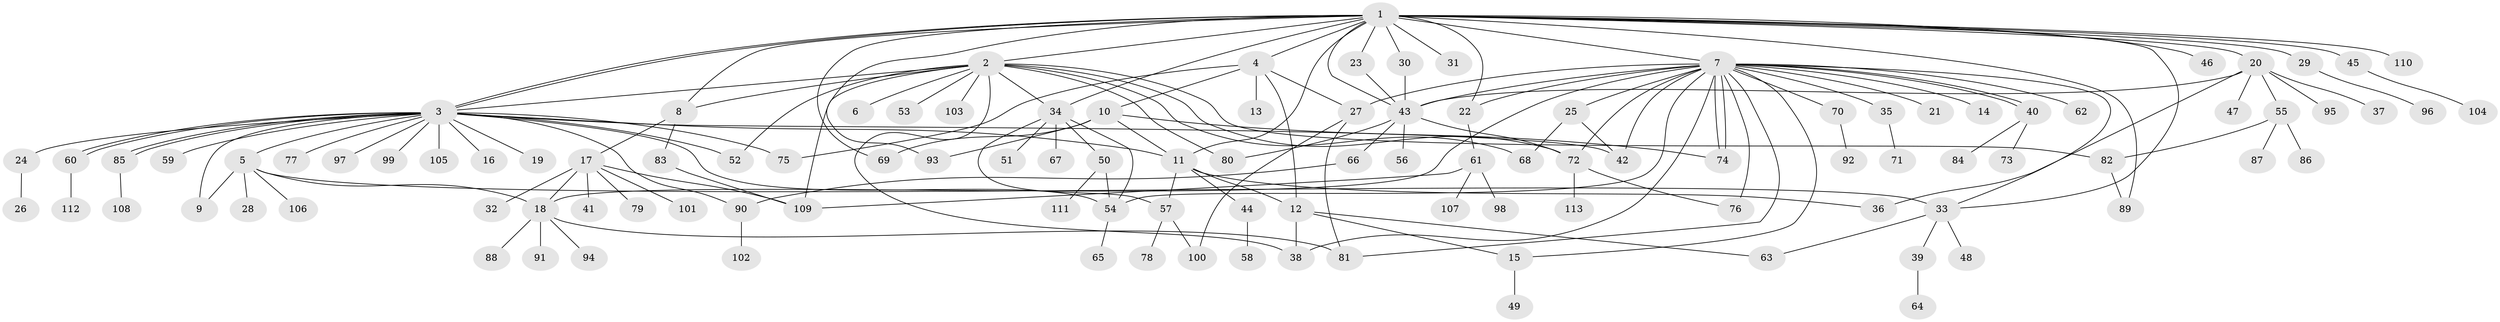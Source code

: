 // Generated by graph-tools (version 1.1) at 2025/47/03/09/25 04:47:58]
// undirected, 113 vertices, 164 edges
graph export_dot {
graph [start="1"]
  node [color=gray90,style=filled];
  1;
  2;
  3;
  4;
  5;
  6;
  7;
  8;
  9;
  10;
  11;
  12;
  13;
  14;
  15;
  16;
  17;
  18;
  19;
  20;
  21;
  22;
  23;
  24;
  25;
  26;
  27;
  28;
  29;
  30;
  31;
  32;
  33;
  34;
  35;
  36;
  37;
  38;
  39;
  40;
  41;
  42;
  43;
  44;
  45;
  46;
  47;
  48;
  49;
  50;
  51;
  52;
  53;
  54;
  55;
  56;
  57;
  58;
  59;
  60;
  61;
  62;
  63;
  64;
  65;
  66;
  67;
  68;
  69;
  70;
  71;
  72;
  73;
  74;
  75;
  76;
  77;
  78;
  79;
  80;
  81;
  82;
  83;
  84;
  85;
  86;
  87;
  88;
  89;
  90;
  91;
  92;
  93;
  94;
  95;
  96;
  97;
  98;
  99;
  100;
  101;
  102;
  103;
  104;
  105;
  106;
  107;
  108;
  109;
  110;
  111;
  112;
  113;
  1 -- 2;
  1 -- 3;
  1 -- 3;
  1 -- 4;
  1 -- 7;
  1 -- 8;
  1 -- 11;
  1 -- 20;
  1 -- 22;
  1 -- 23;
  1 -- 29;
  1 -- 30;
  1 -- 31;
  1 -- 33;
  1 -- 34;
  1 -- 43;
  1 -- 45;
  1 -- 46;
  1 -- 69;
  1 -- 89;
  1 -- 93;
  1 -- 110;
  2 -- 3;
  2 -- 6;
  2 -- 8;
  2 -- 34;
  2 -- 38;
  2 -- 52;
  2 -- 53;
  2 -- 68;
  2 -- 72;
  2 -- 80;
  2 -- 82;
  2 -- 103;
  2 -- 109;
  3 -- 5;
  3 -- 9;
  3 -- 11;
  3 -- 16;
  3 -- 19;
  3 -- 24;
  3 -- 42;
  3 -- 52;
  3 -- 54;
  3 -- 59;
  3 -- 60;
  3 -- 60;
  3 -- 75;
  3 -- 77;
  3 -- 85;
  3 -- 85;
  3 -- 90;
  3 -- 97;
  3 -- 99;
  3 -- 105;
  4 -- 10;
  4 -- 12;
  4 -- 13;
  4 -- 27;
  4 -- 75;
  5 -- 9;
  5 -- 18;
  5 -- 28;
  5 -- 33;
  5 -- 106;
  7 -- 14;
  7 -- 15;
  7 -- 18;
  7 -- 21;
  7 -- 22;
  7 -- 25;
  7 -- 27;
  7 -- 33;
  7 -- 35;
  7 -- 38;
  7 -- 40;
  7 -- 40;
  7 -- 42;
  7 -- 43;
  7 -- 54;
  7 -- 62;
  7 -- 70;
  7 -- 72;
  7 -- 74;
  7 -- 74;
  7 -- 76;
  7 -- 81;
  8 -- 17;
  8 -- 83;
  10 -- 11;
  10 -- 69;
  10 -- 74;
  10 -- 93;
  11 -- 12;
  11 -- 36;
  11 -- 44;
  11 -- 57;
  12 -- 15;
  12 -- 38;
  12 -- 63;
  15 -- 49;
  17 -- 18;
  17 -- 32;
  17 -- 41;
  17 -- 79;
  17 -- 101;
  17 -- 109;
  18 -- 81;
  18 -- 88;
  18 -- 91;
  18 -- 94;
  20 -- 36;
  20 -- 37;
  20 -- 43;
  20 -- 47;
  20 -- 55;
  20 -- 95;
  22 -- 61;
  23 -- 43;
  24 -- 26;
  25 -- 42;
  25 -- 68;
  27 -- 81;
  27 -- 100;
  29 -- 96;
  30 -- 43;
  33 -- 39;
  33 -- 48;
  33 -- 63;
  34 -- 50;
  34 -- 51;
  34 -- 54;
  34 -- 57;
  34 -- 67;
  35 -- 71;
  39 -- 64;
  40 -- 73;
  40 -- 84;
  43 -- 56;
  43 -- 66;
  43 -- 72;
  43 -- 80;
  44 -- 58;
  45 -- 104;
  50 -- 54;
  50 -- 111;
  54 -- 65;
  55 -- 82;
  55 -- 86;
  55 -- 87;
  57 -- 78;
  57 -- 100;
  60 -- 112;
  61 -- 98;
  61 -- 107;
  61 -- 109;
  66 -- 90;
  70 -- 92;
  72 -- 76;
  72 -- 113;
  82 -- 89;
  83 -- 109;
  85 -- 108;
  90 -- 102;
}
